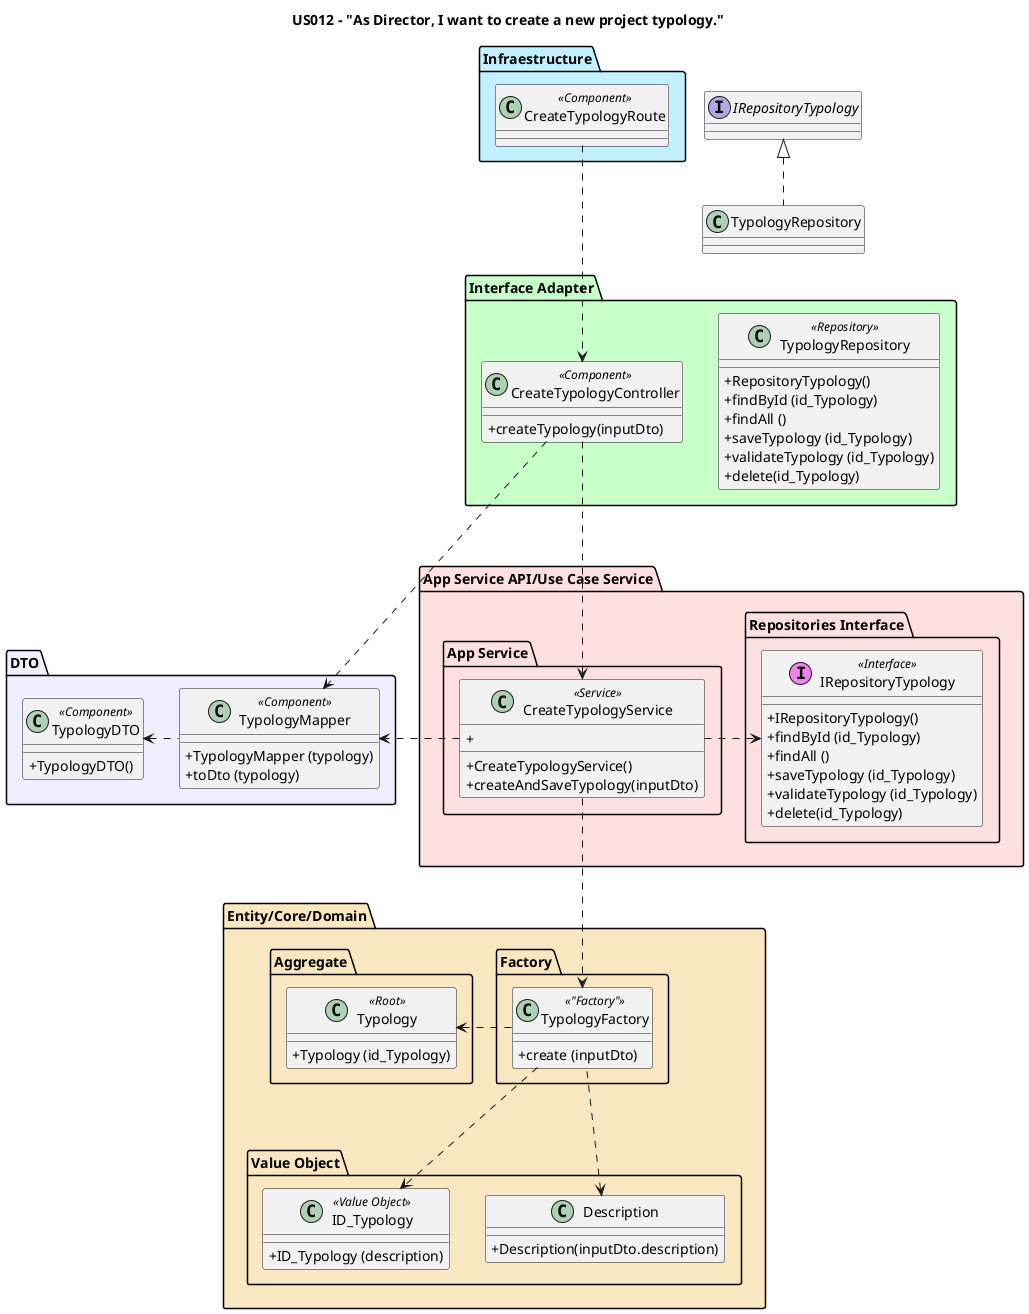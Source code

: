 @startuml

skinparam classAttributeIconSize 0

title US012 - "As Director, I want to create a new project typology."

package "Infraestructure" #application {
    class CreateTypologyRoute <<Component>>{
    }
}

package "Interface Adapter" #technology {
    class CreateTypologyController <<Component>>{
    +createTypology(inputDto)
    }

    class TypologyRepository <<Repository>>{
    +RepositoryTypology()
    +findById (id_Typology)
    +findAll ()
    +saveTypology (id_Typology)
    +validateTypology (id_Typology)
    +delete(id_Typology)
    }
}

package "DTO" #motivation {
    class TypologyDTO <<Component>> {
    +TypologyDTO()
    }

    class TypologyMapper <<Component>> {
    +TypologyMapper (typology)
    +toDto (typology)
    }
}

package "App Service API/Use Case Service" #implementation {
    package "App Service" {
        class CreateTypologyService <<Service>>{
        +CreateTypologyService()
        +createAndSaveTypology(inputDto)
        +
        }
    }
    package "Repositories Interface" {
        class IRepositoryTypology <<(I, Violet) Interface>> {
            +IRepositoryTypology()
            +findById (id_Typology)
            +findAll ()
            +saveTypology (id_Typology)
            +validateTypology (id_Typology)
            +delete(id_Typology)
        }
    }
}


package "Entity/Core/Domain" #strategy {
    package "Factory" {
        class TypologyFactory <<"Factory">> {
        +create (inputDto)
        }
    }
    package "Aggregate" {
        class Typology <<Root>>{
            +Typology (id_Typology)
        }
    }
    package "Value Object"  {
        class ID_Typology <<Value Object>>{
        +ID_Typology (description)
        }
        class Description {
        +Description(inputDto.description)
        }
    }
}

CreateTypologyRoute -down..> CreateTypologyController
CreateTypologyController -down..> CreateTypologyService
CreateTypologyController -right..> TypologyMapper
CreateTypologyService -right..> TypologyMapper
TypologyMapper -left..>TypologyDTO
CreateTypologyService -down..> TypologyFactory
TypologyFactory -left..> Typology
CreateTypologyService -right..> IRepositoryTypology
IRepositoryTypology -up[hidden]..> TypologyRepository
class TypologyRepository implements IRepositoryTypology
TypologyFactory -down..> ID_Typology
TypologyFactory -left..> Description

@enduml